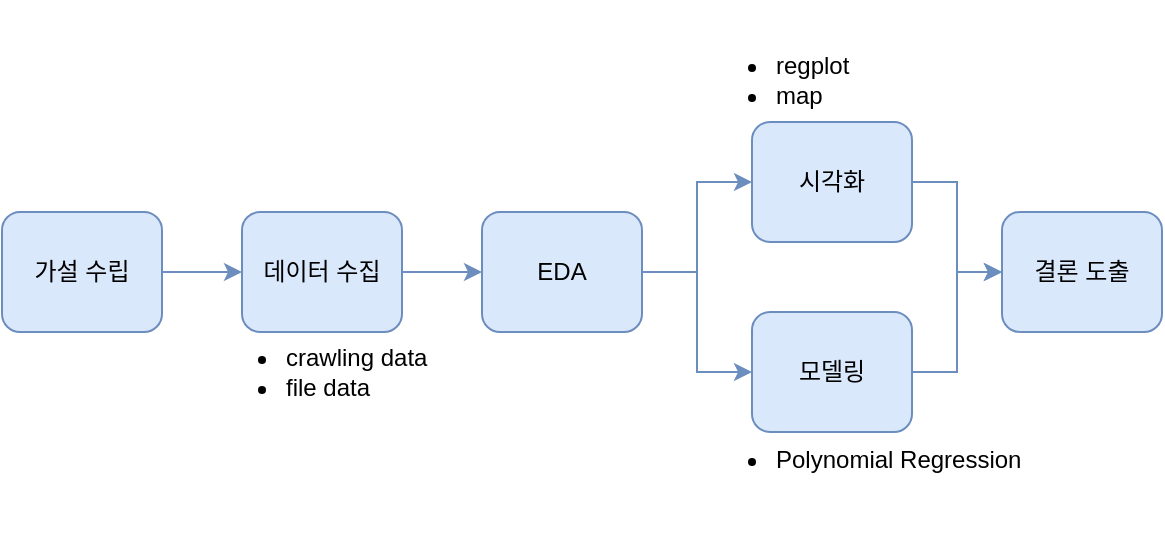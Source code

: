 <mxfile version="21.6.8" type="device">
  <diagram id="C5RBs43oDa-KdzZeNtuy" name="Page-1">
    <mxGraphModel dx="792" dy="1100" grid="1" gridSize="10" guides="1" tooltips="1" connect="1" arrows="1" fold="1" page="1" pageScale="1" pageWidth="827" pageHeight="1169" math="0" shadow="0">
      <root>
        <mxCell id="WIyWlLk6GJQsqaUBKTNV-0" />
        <mxCell id="WIyWlLk6GJQsqaUBKTNV-1" parent="WIyWlLk6GJQsqaUBKTNV-0" />
        <mxCell id="zAdsat4N2pKAiX39xE3t-36" value="" style="edgeStyle=orthogonalEdgeStyle;rounded=0;orthogonalLoop=1;jettySize=auto;html=1;fillColor=#dae8fc;strokeColor=#6c8ebf;" parent="WIyWlLk6GJQsqaUBKTNV-1" source="zAdsat4N2pKAiX39xE3t-37" target="zAdsat4N2pKAiX39xE3t-39" edge="1">
          <mxGeometry relative="1" as="geometry" />
        </mxCell>
        <mxCell id="zAdsat4N2pKAiX39xE3t-37" value="가설 수립" style="rounded=1;whiteSpace=wrap;html=1;fillColor=#dae8fc;strokeColor=#6c8ebf;" parent="WIyWlLk6GJQsqaUBKTNV-1" vertex="1">
          <mxGeometry x="190" y="542" width="80" height="60" as="geometry" />
        </mxCell>
        <mxCell id="zAdsat4N2pKAiX39xE3t-38" value="" style="edgeStyle=orthogonalEdgeStyle;rounded=0;orthogonalLoop=1;jettySize=auto;html=1;fillColor=#dae8fc;strokeColor=#6c8ebf;" parent="WIyWlLk6GJQsqaUBKTNV-1" source="zAdsat4N2pKAiX39xE3t-39" target="zAdsat4N2pKAiX39xE3t-42" edge="1">
          <mxGeometry relative="1" as="geometry" />
        </mxCell>
        <mxCell id="zAdsat4N2pKAiX39xE3t-39" value="데이터 수집" style="rounded=1;whiteSpace=wrap;html=1;fillColor=#dae8fc;strokeColor=#6c8ebf;" parent="WIyWlLk6GJQsqaUBKTNV-1" vertex="1">
          <mxGeometry x="310" y="542" width="80" height="60" as="geometry" />
        </mxCell>
        <mxCell id="zAdsat4N2pKAiX39xE3t-40" value="" style="edgeStyle=orthogonalEdgeStyle;rounded=0;orthogonalLoop=1;jettySize=auto;html=1;fillColor=#dae8fc;strokeColor=#6c8ebf;" parent="WIyWlLk6GJQsqaUBKTNV-1" source="zAdsat4N2pKAiX39xE3t-42" target="zAdsat4N2pKAiX39xE3t-44" edge="1">
          <mxGeometry relative="1" as="geometry" />
        </mxCell>
        <mxCell id="zAdsat4N2pKAiX39xE3t-41" style="edgeStyle=orthogonalEdgeStyle;rounded=0;orthogonalLoop=1;jettySize=auto;html=1;exitX=1;exitY=0.5;exitDx=0;exitDy=0;entryX=0;entryY=0.5;entryDx=0;entryDy=0;fillColor=#dae8fc;strokeColor=#6c8ebf;" parent="WIyWlLk6GJQsqaUBKTNV-1" source="zAdsat4N2pKAiX39xE3t-42" target="zAdsat4N2pKAiX39xE3t-47" edge="1">
          <mxGeometry relative="1" as="geometry" />
        </mxCell>
        <mxCell id="zAdsat4N2pKAiX39xE3t-42" value="EDA" style="rounded=1;whiteSpace=wrap;html=1;fillColor=#dae8fc;strokeColor=#6c8ebf;" parent="WIyWlLk6GJQsqaUBKTNV-1" vertex="1">
          <mxGeometry x="430" y="542" width="80" height="60" as="geometry" />
        </mxCell>
        <mxCell id="zAdsat4N2pKAiX39xE3t-43" value="" style="edgeStyle=orthogonalEdgeStyle;rounded=0;orthogonalLoop=1;jettySize=auto;html=1;fillColor=#dae8fc;strokeColor=#6c8ebf;" parent="WIyWlLk6GJQsqaUBKTNV-1" source="zAdsat4N2pKAiX39xE3t-44" target="zAdsat4N2pKAiX39xE3t-45" edge="1">
          <mxGeometry relative="1" as="geometry" />
        </mxCell>
        <mxCell id="zAdsat4N2pKAiX39xE3t-44" value="모델링" style="rounded=1;whiteSpace=wrap;html=1;fillColor=#dae8fc;strokeColor=#6c8ebf;" parent="WIyWlLk6GJQsqaUBKTNV-1" vertex="1">
          <mxGeometry x="565" y="592" width="80" height="60" as="geometry" />
        </mxCell>
        <mxCell id="zAdsat4N2pKAiX39xE3t-45" value="결론 도출" style="rounded=1;whiteSpace=wrap;html=1;fillColor=#dae8fc;strokeColor=#6c8ebf;" parent="WIyWlLk6GJQsqaUBKTNV-1" vertex="1">
          <mxGeometry x="690" y="542" width="80" height="60" as="geometry" />
        </mxCell>
        <mxCell id="zAdsat4N2pKAiX39xE3t-46" style="edgeStyle=orthogonalEdgeStyle;rounded=0;orthogonalLoop=1;jettySize=auto;html=1;exitX=1;exitY=0.5;exitDx=0;exitDy=0;entryX=0;entryY=0.5;entryDx=0;entryDy=0;fillColor=#dae8fc;strokeColor=#6c8ebf;" parent="WIyWlLk6GJQsqaUBKTNV-1" source="zAdsat4N2pKAiX39xE3t-47" target="zAdsat4N2pKAiX39xE3t-45" edge="1">
          <mxGeometry relative="1" as="geometry" />
        </mxCell>
        <mxCell id="zAdsat4N2pKAiX39xE3t-47" value="시각화" style="rounded=1;whiteSpace=wrap;html=1;fillColor=#dae8fc;strokeColor=#6c8ebf;" parent="WIyWlLk6GJQsqaUBKTNV-1" vertex="1">
          <mxGeometry x="565" y="497" width="80" height="60" as="geometry" />
        </mxCell>
        <mxCell id="zAdsat4N2pKAiX39xE3t-48" value="&lt;ul&gt;&lt;li&gt;Polynomial Regression&lt;/li&gt;&lt;/ul&gt;" style="text;strokeColor=none;fillColor=none;html=1;whiteSpace=wrap;verticalAlign=middle;overflow=hidden;align=left;" parent="WIyWlLk6GJQsqaUBKTNV-1" vertex="1">
          <mxGeometry x="535" y="626" width="200" height="80" as="geometry" />
        </mxCell>
        <mxCell id="zAdsat4N2pKAiX39xE3t-49" value="&lt;ul&gt;&lt;li&gt;regplot&lt;/li&gt;&lt;li style=&quot;&quot;&gt;map&lt;/li&gt;&lt;/ul&gt;" style="text;strokeColor=none;fillColor=none;html=1;whiteSpace=wrap;verticalAlign=middle;overflow=hidden;align=left;" parent="WIyWlLk6GJQsqaUBKTNV-1" vertex="1">
          <mxGeometry x="535" y="436" width="220" height="80" as="geometry" />
        </mxCell>
        <mxCell id="zAdsat4N2pKAiX39xE3t-50" value="&lt;ul&gt;&lt;li&gt;crawling data&lt;/li&gt;&lt;li&gt;file data&lt;/li&gt;&lt;/ul&gt;" style="text;strokeColor=none;fillColor=none;html=1;whiteSpace=wrap;verticalAlign=middle;overflow=hidden;align=left;" parent="WIyWlLk6GJQsqaUBKTNV-1" vertex="1">
          <mxGeometry x="290" y="582" width="220" height="80" as="geometry" />
        </mxCell>
      </root>
    </mxGraphModel>
  </diagram>
</mxfile>
